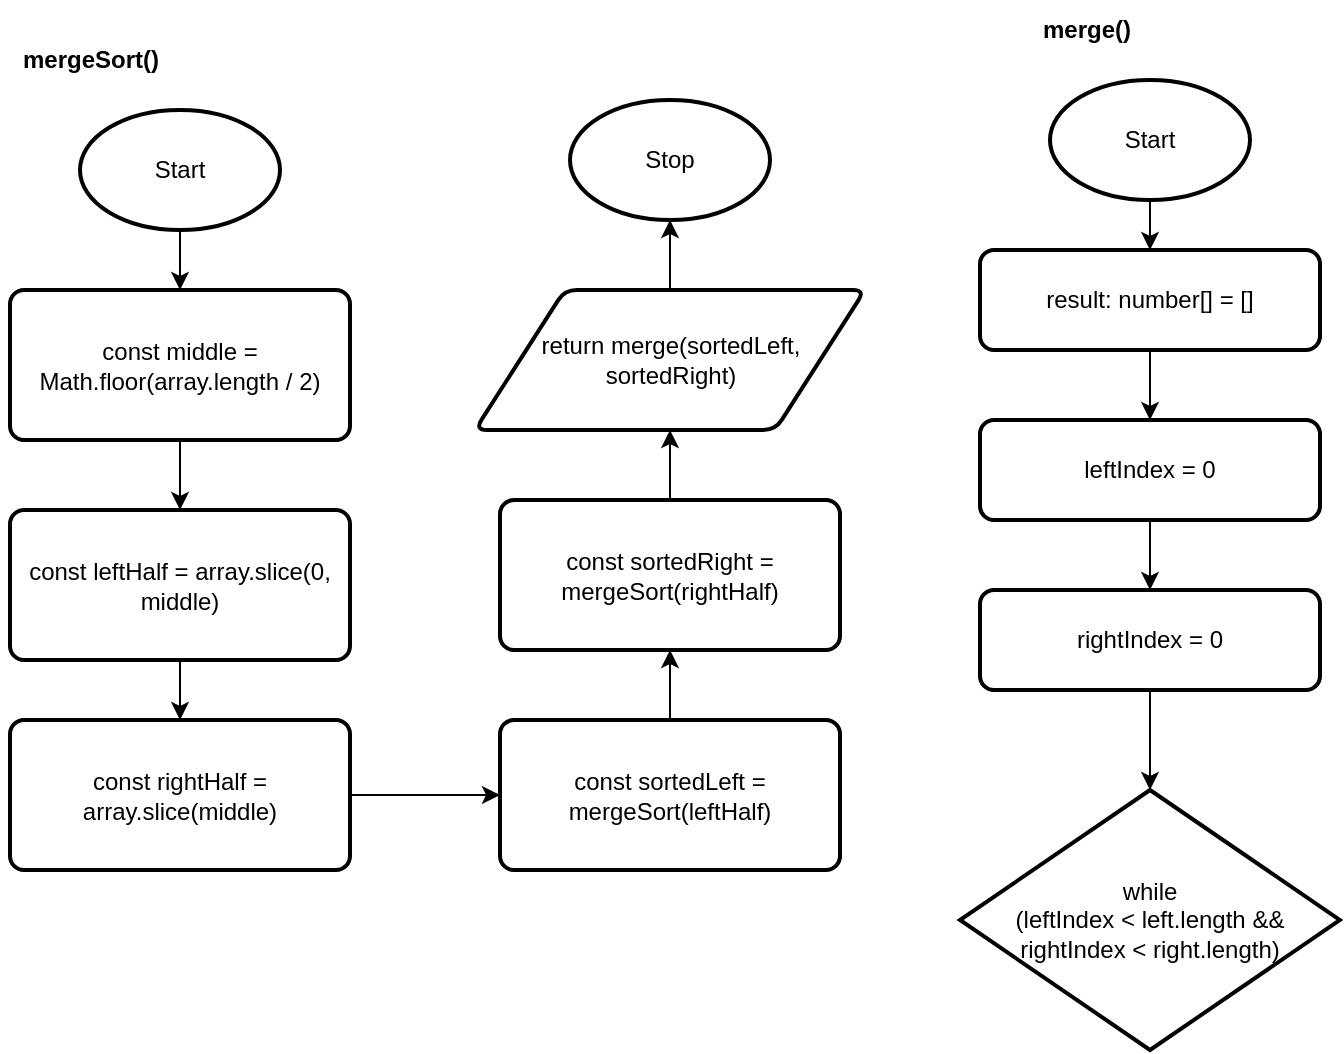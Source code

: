 <mxfile>
    <diagram id="QkpW81YEsH-QztSmqfV_" name="Page-1">
        <mxGraphModel dx="906" dy="1612" grid="1" gridSize="5" guides="1" tooltips="1" connect="1" arrows="1" fold="1" page="1" pageScale="1" pageWidth="850" pageHeight="1100" math="0" shadow="0">
            <root>
                <mxCell id="0"/>
                <mxCell id="1" parent="0"/>
                <mxCell id="47" style="edgeStyle=none;html=1;" edge="1" parent="1" source="2">
                    <mxGeometry relative="1" as="geometry">
                        <mxPoint x="90" y="130" as="targetPoint"/>
                    </mxGeometry>
                </mxCell>
                <mxCell id="2" value="Start" style="strokeWidth=2;html=1;shape=mxgraph.flowchart.start_1;whiteSpace=wrap;" parent="1" vertex="1">
                    <mxGeometry x="40" y="40" width="100" height="60" as="geometry"/>
                </mxCell>
                <mxCell id="5" value="&lt;b&gt;mergeSort()&lt;/b&gt;" style="text;html=1;align=center;verticalAlign=middle;resizable=0;points=[];autosize=1;strokeColor=none;fillColor=none;" parent="1" vertex="1">
                    <mxGeometry width="90" height="30" as="geometry"/>
                </mxCell>
                <mxCell id="19" value="&lt;b&gt;merge()&lt;/b&gt;" style="text;html=1;align=center;verticalAlign=middle;resizable=0;points=[];autosize=1;strokeColor=none;fillColor=none;" parent="1" vertex="1">
                    <mxGeometry x="510" y="-15" width="65" height="30" as="geometry"/>
                </mxCell>
                <mxCell id="53" style="edgeStyle=none;html=1;" edge="1" parent="1" source="51" target="52">
                    <mxGeometry relative="1" as="geometry"/>
                </mxCell>
                <mxCell id="51" value="const middle = Math.floor(array.length / 2)" style="rounded=1;whiteSpace=wrap;html=1;absoluteArcSize=1;arcSize=14;strokeWidth=2;" vertex="1" parent="1">
                    <mxGeometry x="5" y="130" width="170" height="75" as="geometry"/>
                </mxCell>
                <mxCell id="55" style="edgeStyle=none;html=1;" edge="1" parent="1" source="52" target="54">
                    <mxGeometry relative="1" as="geometry"/>
                </mxCell>
                <mxCell id="52" value="const leftHalf = array.slice(0, middle)" style="rounded=1;whiteSpace=wrap;html=1;absoluteArcSize=1;arcSize=14;strokeWidth=2;" vertex="1" parent="1">
                    <mxGeometry x="5" y="240" width="170" height="75" as="geometry"/>
                </mxCell>
                <mxCell id="57" style="edgeStyle=none;html=1;" edge="1" parent="1" source="54" target="56">
                    <mxGeometry relative="1" as="geometry"/>
                </mxCell>
                <mxCell id="54" value="const rightHalf = array.slice(middle)" style="rounded=1;whiteSpace=wrap;html=1;absoluteArcSize=1;arcSize=14;strokeWidth=2;" vertex="1" parent="1">
                    <mxGeometry x="5" y="345" width="170" height="75" as="geometry"/>
                </mxCell>
                <mxCell id="59" style="edgeStyle=none;html=1;" edge="1" parent="1" source="56" target="58">
                    <mxGeometry relative="1" as="geometry"/>
                </mxCell>
                <mxCell id="56" value="const sortedLeft = mergeSort(leftHalf)" style="rounded=1;whiteSpace=wrap;html=1;absoluteArcSize=1;arcSize=14;strokeWidth=2;" vertex="1" parent="1">
                    <mxGeometry x="250" y="345" width="170" height="75" as="geometry"/>
                </mxCell>
                <mxCell id="62" style="edgeStyle=none;html=1;" edge="1" parent="1" source="58" target="60">
                    <mxGeometry relative="1" as="geometry"/>
                </mxCell>
                <mxCell id="58" value="const sortedRight = mergeSort(rightHalf)" style="rounded=1;whiteSpace=wrap;html=1;absoluteArcSize=1;arcSize=14;strokeWidth=2;" vertex="1" parent="1">
                    <mxGeometry x="250" y="235" width="170" height="75" as="geometry"/>
                </mxCell>
                <mxCell id="64" style="edgeStyle=none;html=1;" edge="1" parent="1" source="60" target="63">
                    <mxGeometry relative="1" as="geometry"/>
                </mxCell>
                <mxCell id="60" value="return merge(sortedLeft, sortedRight)" style="shape=parallelogram;html=1;strokeWidth=2;perimeter=parallelogramPerimeter;whiteSpace=wrap;rounded=1;arcSize=12;size=0.23;" vertex="1" parent="1">
                    <mxGeometry x="237.5" y="130" width="195" height="70" as="geometry"/>
                </mxCell>
                <mxCell id="63" value="Stop" style="strokeWidth=2;html=1;shape=mxgraph.flowchart.start_1;whiteSpace=wrap;" vertex="1" parent="1">
                    <mxGeometry x="285" y="35" width="100" height="60" as="geometry"/>
                </mxCell>
                <mxCell id="67" style="edgeStyle=none;html=1;" edge="1" parent="1" source="65" target="66">
                    <mxGeometry relative="1" as="geometry"/>
                </mxCell>
                <mxCell id="65" value="Start" style="strokeWidth=2;html=1;shape=mxgraph.flowchart.start_1;whiteSpace=wrap;" vertex="1" parent="1">
                    <mxGeometry x="525" y="25" width="100" height="60" as="geometry"/>
                </mxCell>
                <mxCell id="69" style="edgeStyle=none;html=1;" edge="1" parent="1" source="66" target="68">
                    <mxGeometry relative="1" as="geometry"/>
                </mxCell>
                <mxCell id="66" value="result: number[] = []" style="rounded=1;whiteSpace=wrap;html=1;absoluteArcSize=1;arcSize=14;strokeWidth=2;" vertex="1" parent="1">
                    <mxGeometry x="490" y="110" width="170" height="50" as="geometry"/>
                </mxCell>
                <mxCell id="71" style="edgeStyle=none;html=1;" edge="1" parent="1" source="68" target="70">
                    <mxGeometry relative="1" as="geometry"/>
                </mxCell>
                <mxCell id="68" value="leftIndex = 0" style="rounded=1;whiteSpace=wrap;html=1;absoluteArcSize=1;arcSize=14;strokeWidth=2;" vertex="1" parent="1">
                    <mxGeometry x="490" y="195" width="170" height="50" as="geometry"/>
                </mxCell>
                <mxCell id="73" style="edgeStyle=none;html=1;" edge="1" parent="1" source="70" target="72">
                    <mxGeometry relative="1" as="geometry"/>
                </mxCell>
                <mxCell id="70" value="rightIndex = 0" style="rounded=1;whiteSpace=wrap;html=1;absoluteArcSize=1;arcSize=14;strokeWidth=2;" vertex="1" parent="1">
                    <mxGeometry x="490" y="280" width="170" height="50" as="geometry"/>
                </mxCell>
                <mxCell id="72" value="while &lt;br&gt;(leftIndex &amp;lt; left.length &amp;amp;&amp;amp; rightIndex &amp;lt; right.length)" style="strokeWidth=2;html=1;shape=mxgraph.flowchart.decision;whiteSpace=wrap;" vertex="1" parent="1">
                    <mxGeometry x="480" y="380" width="190" height="130" as="geometry"/>
                </mxCell>
            </root>
        </mxGraphModel>
    </diagram>
</mxfile>